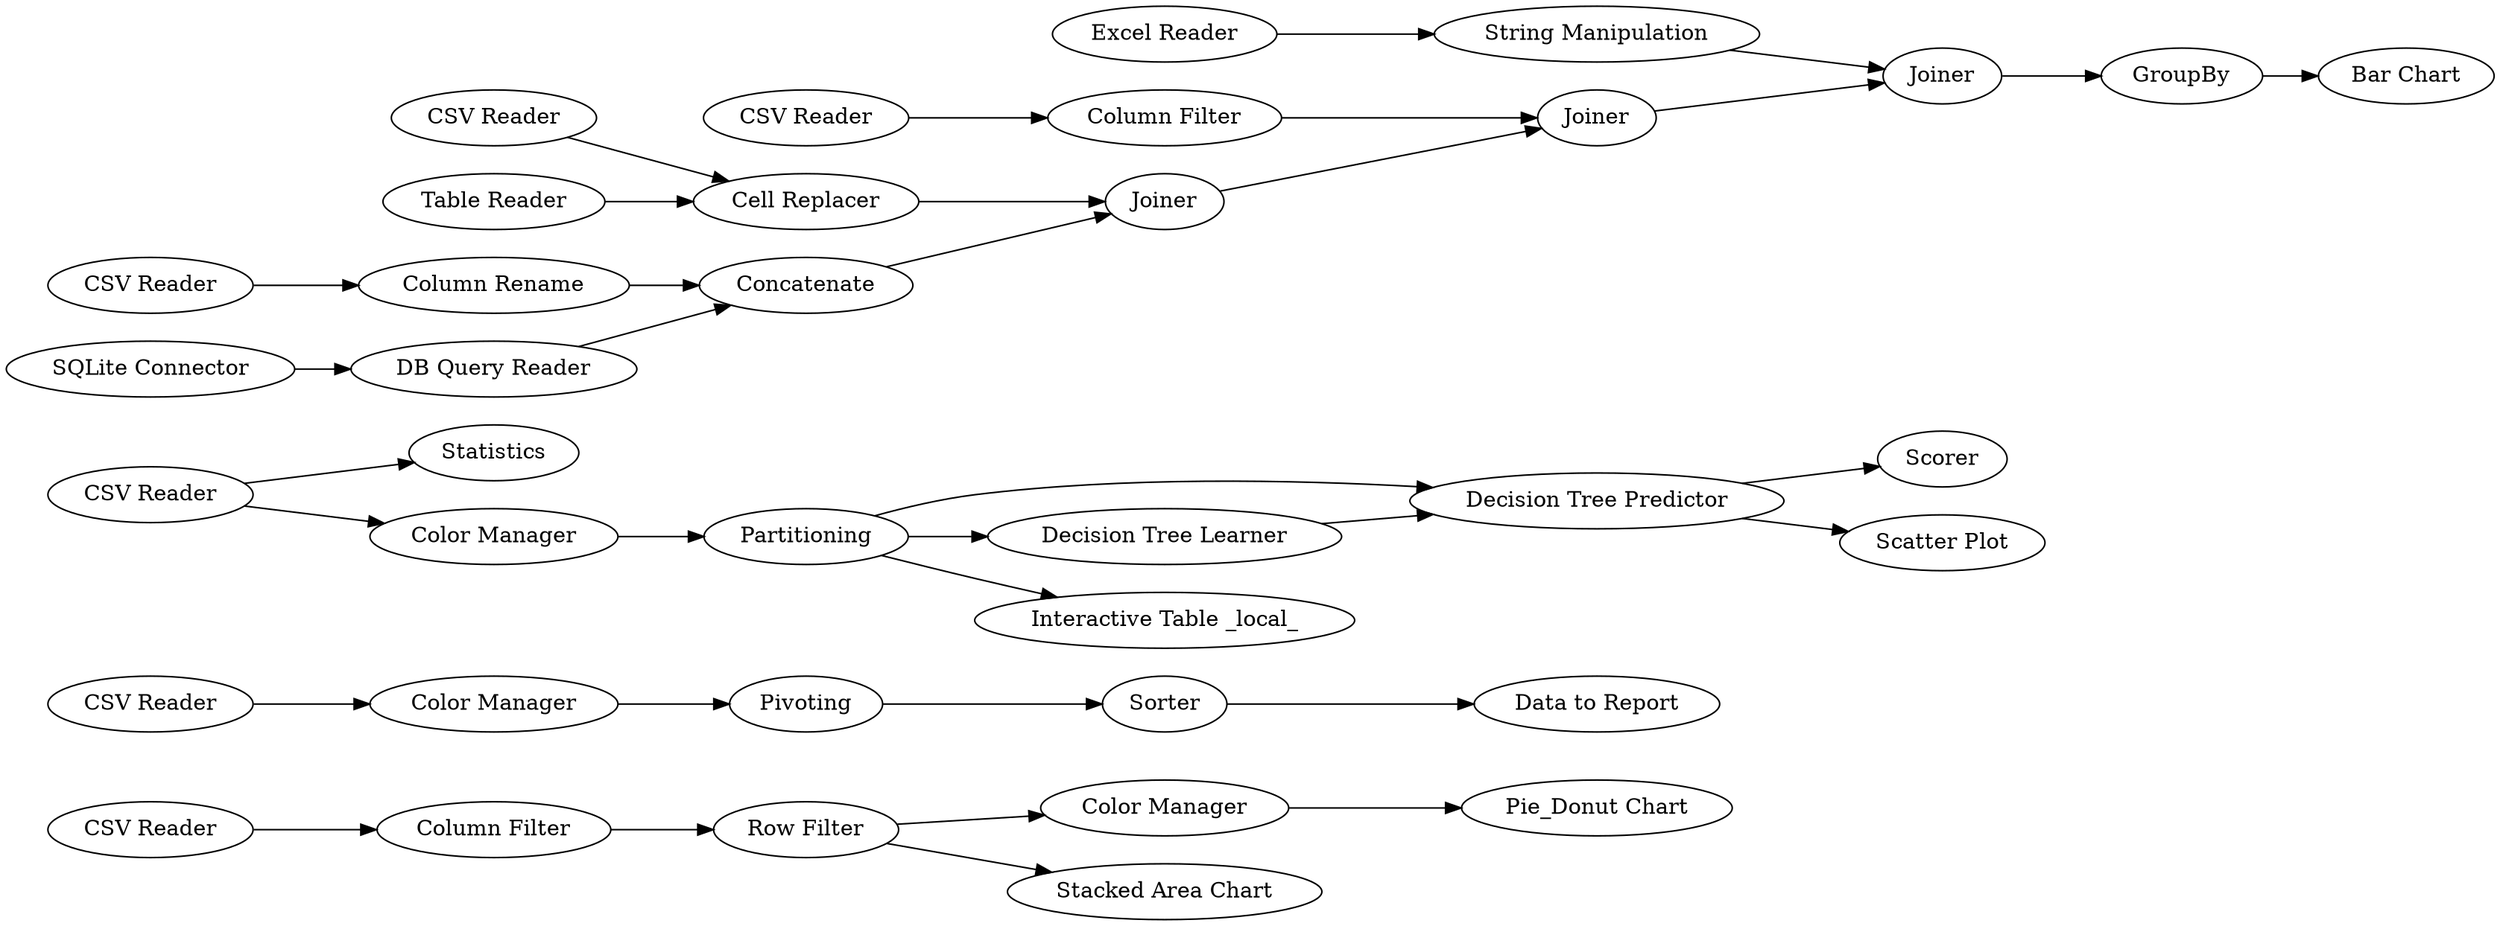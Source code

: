 digraph {
	6 -> 284
	282 -> 281
	11 -> 9
	5 -> 4
	272 -> 273
	279 -> 263
	281 -> 17
	240 -> 273
	275 -> 156
	17 -> 15
	129 -> 271
	278 -> 129
	277 -> 129
	273 -> 244
	286 -> 3
	10 -> 4
	5 -> 10
	4 -> 12
	280 -> 240
	5 -> 7
	11 -> 2
	15 -> 16
	3 -> 283
	271 -> 272
	143 -> 271
	261 -> 143
	3 -> 6
	276 -> 261
	244 -> 255
	287 -> 286
	156 -> 143
	2 -> 5
	4 -> 13
	263 -> 272
	263 [label="Column Filter"]
	275 [label="CSV Reader"]
	7 [label="Interactive Table _local_"]
	284 [label="Pie_Donut Chart"]
	280 [label="Excel Reader"]
	9 [label=Statistics]
	286 [label="Column Filter"]
	17 [label=Pivoting]
	3 [label="Row Filter"]
	283 [label="Stacked Area Chart"]
	277 [label="Table Reader"]
	156 [label="Column Rename"]
	6 [label="Color Manager"]
	15 [label=Sorter]
	282 [label="CSV Reader"]
	271 [label=Joiner]
	129 [label="Cell Replacer"]
	10 [label="Decision Tree Learner"]
	12 [label=Scorer]
	240 [label="String Manipulation"]
	16 [label="Data to Report"]
	281 [label="Color Manager"]
	244 [label=GroupBy]
	143 [label=Concatenate]
	261 [label="DB Query Reader"]
	11 [label="CSV Reader"]
	4 [label="Decision Tree Predictor"]
	287 [label="CSV Reader"]
	279 [label="CSV Reader"]
	272 [label=Joiner]
	278 [label="CSV Reader"]
	5 [label=Partitioning]
	13 [label="Scatter Plot"]
	255 [label="Bar Chart"]
	276 [label="SQLite Connector"]
	273 [label=Joiner]
	2 [label="Color Manager"]
	rankdir=LR
}
